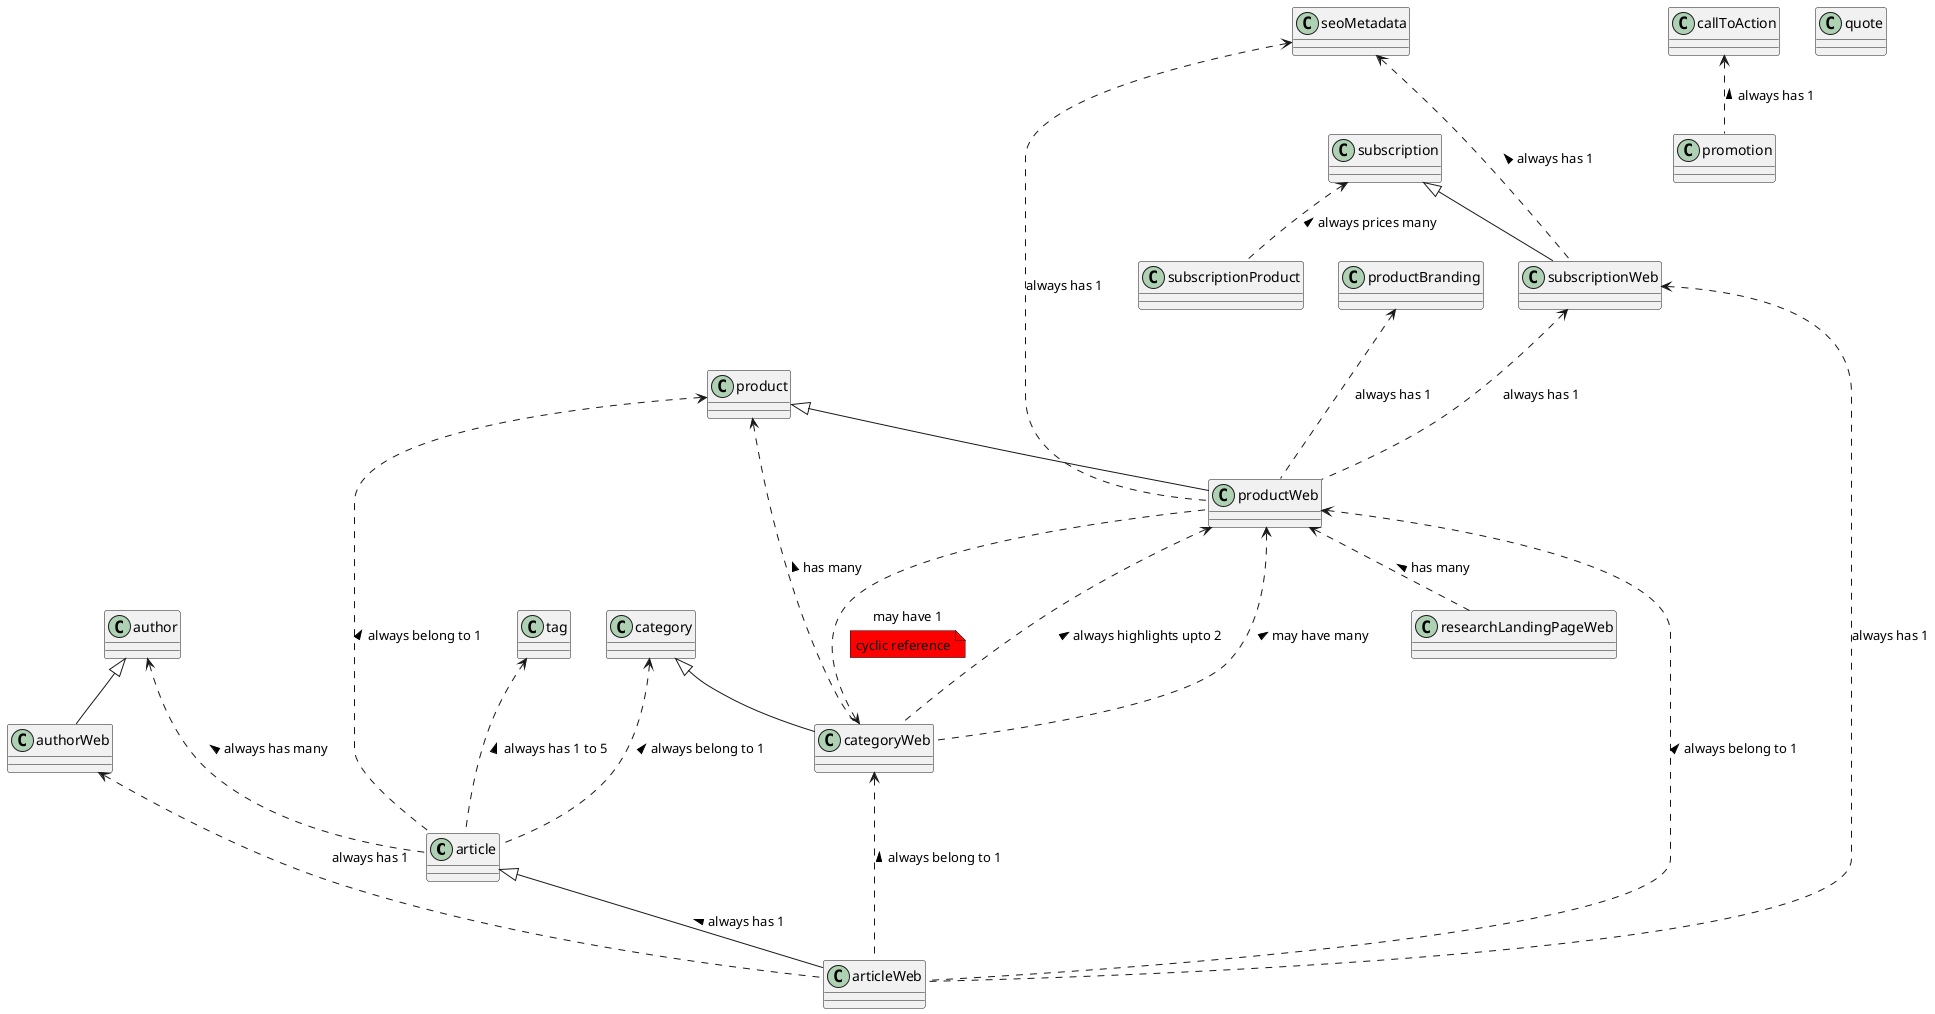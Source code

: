 @startuml

class article

' class articleMobile
' article <|-- articleMobile

author <... article : always has many <
product <... article : always belong to 1 <
tag <... article : always has 1 to 5 <
category <... article : always belong to 1 <

class articleWeb
article <|-- articleWeb : always has 1 <

productWeb <... articleWeb : always belong to 1 <
categoryWeb <... articleWeb : always belong to 1 <

authorWeb <... articleWeb : always has 1

subscriptionWeb <... articleWeb : always has 1

class author

class authorWeb

author <|-- authorWeb

class callToAction

class category

class categoryWeb

category <|-- categoryWeb
product <... categoryWeb : has many <
productWeb <... categoryWeb : always highlights upto 2 <
productWeb <... categoryWeb : may have many <

class product

class productWeb

product <|-- productWeb
categoryWeb <... productWeb : may have 1
note on link #red: cyclic reference
productBranding <... productWeb : always has 1
subscriptionWeb <... productWeb : always has 1
seoMetadata <... productWeb : always has 1

class productBranding

class promotion

callToAction <.. promotion : always has 1 <

class quote

class researchLandingPageWeb
productWeb <.. researchLandingPageWeb : has many <

class seoMetadata

class subscription

class subscriptionProduct

subscription <.. subscriptionProduct : always prices many <

class subscriptionWeb

subscription <|-- subscriptionWeb
seoMetadata <... subscriptionWeb : always has 1 <

class tag

@enduml